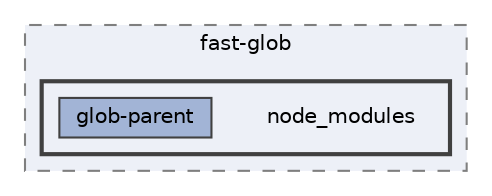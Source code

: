 digraph "node_modules/fast-glob/node_modules"
{
 // LATEX_PDF_SIZE
  bgcolor="transparent";
  edge [fontname=Helvetica,fontsize=10,labelfontname=Helvetica,labelfontsize=10];
  node [fontname=Helvetica,fontsize=10,shape=box,height=0.2,width=0.4];
  compound=true
  subgraph clusterdir_ab278328f2f8776fb5bd4d695645154b {
    graph [ bgcolor="#edf0f7", pencolor="grey50", label="fast-glob", fontname=Helvetica,fontsize=10 style="filled,dashed", URL="dir_ab278328f2f8776fb5bd4d695645154b.html",tooltip=""]
  subgraph clusterdir_4b9e371e71f7e10ce45cb7fd34f988f4 {
    graph [ bgcolor="#edf0f7", pencolor="grey25", label="", fontname=Helvetica,fontsize=10 style="filled,bold", URL="dir_4b9e371e71f7e10ce45cb7fd34f988f4.html",tooltip=""]
    dir_4b9e371e71f7e10ce45cb7fd34f988f4 [shape=plaintext, label="node_modules"];
  dir_d1f0e5ce6d7ff2f5dd9c957c0804e86e [label="glob-parent", fillcolor="#a2b4d6", color="grey25", style="filled", URL="dir_d1f0e5ce6d7ff2f5dd9c957c0804e86e.html",tooltip=""];
  }
  }
}
